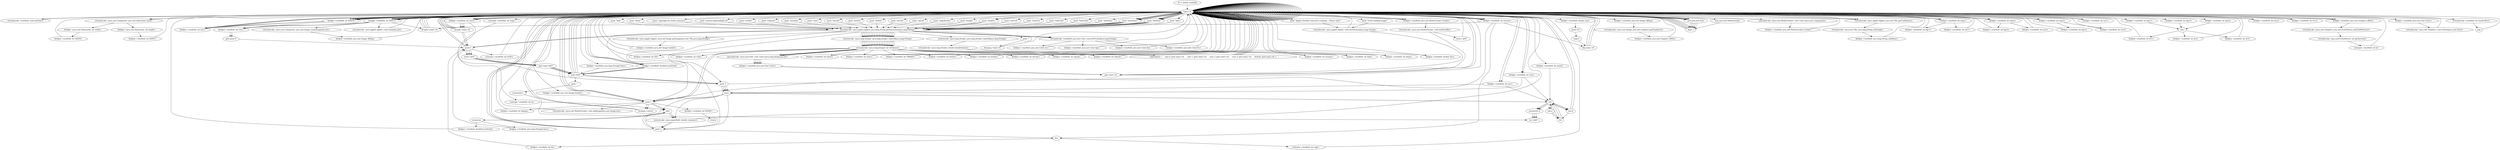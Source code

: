 digraph "" {
    "r0 := @this: starfield"
    "load.r r0"
    "r0 := @this: starfield"->"load.r r0";
    "virtualinvoke <starfield: void loadTxt()>"
    "load.r r0"->"virtualinvoke <starfield: void loadTxt()>";
    "virtualinvoke <starfield: void loadTxt()>"->"load.r r0";
    "load.r r0"->"load.r r0";
    "virtualinvoke <java.awt.Component: java.awt.Dimension size()>"
    "load.r r0"->"virtualinvoke <java.awt.Component: java.awt.Dimension size()>";
    "fieldget <java.awt.Dimension: int width>"
    "virtualinvoke <java.awt.Component: java.awt.Dimension size()>"->"fieldget <java.awt.Dimension: int width>";
    "fieldput <starfield: int SIZEX>"
    "fieldget <java.awt.Dimension: int width>"->"fieldput <starfield: int SIZEX>";
    "fieldput <starfield: int SIZEX>"->"load.r r0";
    "load.r r0"->"load.r r0";
    "load.r r0"->"virtualinvoke <java.awt.Component: java.awt.Dimension size()>";
    "fieldget <java.awt.Dimension: int height>"
    "virtualinvoke <java.awt.Component: java.awt.Dimension size()>"->"fieldget <java.awt.Dimension: int height>";
    "fieldput <starfield: int SIZEY>"
    "fieldget <java.awt.Dimension: int height>"->"fieldput <starfield: int SIZEY>";
    "fieldput <starfield: int SIZEY>"->"load.r r0";
    "load.r r0"->"load.r r0";
    "load.r r0"->"load.r r0";
    "fieldget <starfield: int SIZEX>"
    "load.r r0"->"fieldget <starfield: int SIZEX>";
    "fieldget <starfield: int SIZEX>"->"load.r r0";
    "fieldget <starfield: int SIZEY>"
    "load.r r0"->"fieldget <starfield: int SIZEY>";
    "virtualinvoke <java.awt.Component: java.awt.Image createImage(int,int)>"
    "fieldget <starfield: int SIZEY>"->"virtualinvoke <java.awt.Component: java.awt.Image createImage(int,int)>";
    "fieldput <starfield: java.awt.Image offImg>"
    "virtualinvoke <java.awt.Component: java.awt.Image createImage(int,int)>"->"fieldput <starfield: java.awt.Image offImg>";
    "fieldput <starfield: java.awt.Image offImg>"->"load.r r0";
    "load.r r0"->"load.r r0";
    "fieldget <starfield: java.awt.Image offImg>"
    "load.r r0"->"fieldget <starfield: java.awt.Image offImg>";
    "virtualinvoke <java.awt.Image: java.awt.Graphics getGraphics()>"
    "fieldget <starfield: java.awt.Image offImg>"->"virtualinvoke <java.awt.Image: java.awt.Graphics getGraphics()>";
    "fieldput <starfield: java.awt.Graphics offGfx>"
    "virtualinvoke <java.awt.Image: java.awt.Graphics getGraphics()>"->"fieldput <starfield: java.awt.Graphics offGfx>";
    "fieldput <starfield: java.awt.Graphics offGfx>"->"load.r r0";
    "load.r r0"->"load.r r0";
    "push \"scrDist\""
    "load.r r0"->"push \"scrDist\"";
    "virtualinvoke <java.applet.Applet: java.lang.String getParameter(java.lang.String)>"
    "push \"scrDist\""->"virtualinvoke <java.applet.Applet: java.lang.String getParameter(java.lang.String)>";
    "staticinvoke <java.lang.Integer: java.lang.Integer valueOf(java.lang.String)>"
    "virtualinvoke <java.applet.Applet: java.lang.String getParameter(java.lang.String)>"->"staticinvoke <java.lang.Integer: java.lang.Integer valueOf(java.lang.String)>";
    "virtualinvoke <java.lang.Integer: int intValue()>"
    "staticinvoke <java.lang.Integer: java.lang.Integer valueOf(java.lang.String)>"->"virtualinvoke <java.lang.Integer: int intValue()>";
    "fieldput <starfield: int SD>"
    "virtualinvoke <java.lang.Integer: int intValue()>"->"fieldput <starfield: int SD>";
    "fieldput <starfield: int SD>"->"load.r r0";
    "load.r r0"->"load.r r0";
    "push \"stSpeed\""
    "load.r r0"->"push \"stSpeed\"";
    "push \"stSpeed\""->"virtualinvoke <java.applet.Applet: java.lang.String getParameter(java.lang.String)>";
    "virtualinvoke <java.applet.Applet: java.lang.String getParameter(java.lang.String)>"->"staticinvoke <java.lang.Integer: java.lang.Integer valueOf(java.lang.String)>";
    "staticinvoke <java.lang.Integer: java.lang.Integer valueOf(java.lang.String)>"->"virtualinvoke <java.lang.Integer: int intValue()>";
    "fieldput <starfield: int stSp>"
    "virtualinvoke <java.lang.Integer: int intValue()>"->"fieldput <starfield: int stSp>";
    "fieldput <starfield: int stSp>"->"load.r r0";
    "load.r r0"->"load.r r0";
    "push \"maxSize\""
    "load.r r0"->"push \"maxSize\"";
    "push \"maxSize\""->"virtualinvoke <java.applet.Applet: java.lang.String getParameter(java.lang.String)>";
    "virtualinvoke <java.applet.Applet: java.lang.String getParameter(java.lang.String)>"->"staticinvoke <java.lang.Integer: java.lang.Integer valueOf(java.lang.String)>";
    "staticinvoke <java.lang.Integer: java.lang.Integer valueOf(java.lang.String)>"->"virtualinvoke <java.lang.Integer: int intValue()>";
    "fieldput <starfield: int mxSz>"
    "virtualinvoke <java.lang.Integer: int intValue()>"->"fieldput <starfield: int mxSz>";
    "fieldput <starfield: int mxSz>"->"load.r r0";
    "load.r r0"->"load.r r0";
    "push \"stars\""
    "load.r r0"->"push \"stars\"";
    "push \"stars\""->"virtualinvoke <java.applet.Applet: java.lang.String getParameter(java.lang.String)>";
    "virtualinvoke <java.applet.Applet: java.lang.String getParameter(java.lang.String)>"->"staticinvoke <java.lang.Integer: java.lang.Integer valueOf(java.lang.String)>";
    "staticinvoke <java.lang.Integer: java.lang.Integer valueOf(java.lang.String)>"->"virtualinvoke <java.lang.Integer: int intValue()>";
    "fieldput <starfield: int stars>"
    "virtualinvoke <java.lang.Integer: int intValue()>"->"fieldput <starfield: int stars>";
    "fieldput <starfield: int stars>"->"load.r r0";
    "load.r r0"->"load.r r0";
    "push \"thread\""
    "load.r r0"->"push \"thread\"";
    "push \"thread\""->"virtualinvoke <java.applet.Applet: java.lang.String getParameter(java.lang.String)>";
    "virtualinvoke <java.applet.Applet: java.lang.String getParameter(java.lang.String)>"->"staticinvoke <java.lang.Integer: java.lang.Integer valueOf(java.lang.String)>";
    "staticinvoke <java.lang.Integer: java.lang.Integer valueOf(java.lang.String)>"->"virtualinvoke <java.lang.Integer: int intValue()>";
    "fieldput <starfield: int TRWAIT>"
    "virtualinvoke <java.lang.Integer: int intValue()>"->"fieldput <starfield: int TRWAIT>";
    "fieldput <starfield: int TRWAIT>"->"load.r r0";
    "load.r r0"->"load.r r0";
    "push \"doSize\""
    "load.r r0"->"push \"doSize\"";
    "push \"doSize\""->"virtualinvoke <java.applet.Applet: java.lang.String getParameter(java.lang.String)>";
    "virtualinvoke <java.applet.Applet: java.lang.String getParameter(java.lang.String)>"->"staticinvoke <java.lang.Integer: java.lang.Integer valueOf(java.lang.String)>";
    "staticinvoke <java.lang.Integer: java.lang.Integer valueOf(java.lang.String)>"->"virtualinvoke <java.lang.Integer: int intValue()>";
    "fieldput <starfield: int doSize>"
    "virtualinvoke <java.lang.Integer: int intValue()>"->"fieldput <starfield: int doSize>";
    "fieldput <starfield: int doSize>"->"load.r r0";
    "load.r r0"->"load.r r0";
    "push \"doSine\""
    "load.r r0"->"push \"doSine\"";
    "push \"doSine\""->"virtualinvoke <java.applet.Applet: java.lang.String getParameter(java.lang.String)>";
    "virtualinvoke <java.applet.Applet: java.lang.String getParameter(java.lang.String)>"->"staticinvoke <java.lang.Integer: java.lang.Integer valueOf(java.lang.String)>";
    "staticinvoke <java.lang.Integer: java.lang.Integer valueOf(java.lang.String)>"->"virtualinvoke <java.lang.Integer: int intValue()>";
    "fieldput <starfield: int doSine>"
    "virtualinvoke <java.lang.Integer: int intValue()>"->"fieldput <starfield: int doSine>";
    "fieldput <starfield: int doSine>"->"load.r r0";
    "load.r r0"->"load.r r0";
    "push \"doCols\""
    "load.r r0"->"push \"doCols\"";
    "push \"doCols\""->"virtualinvoke <java.applet.Applet: java.lang.String getParameter(java.lang.String)>";
    "virtualinvoke <java.applet.Applet: java.lang.String getParameter(java.lang.String)>"->"staticinvoke <java.lang.Integer: java.lang.Integer valueOf(java.lang.String)>";
    "staticinvoke <java.lang.Integer: java.lang.Integer valueOf(java.lang.String)>"->"virtualinvoke <java.lang.Integer: int intValue()>";
    "fieldput <starfield: int doCols>"
    "virtualinvoke <java.lang.Integer: int intValue()>"->"fieldput <starfield: int doCols>";
    "fieldput <starfield: int doCols>"->"load.r r0";
    "load.r r0"->"load.r r0";
    "push \"speed\""
    "load.r r0"->"push \"speed\"";
    "push \"speed\""->"virtualinvoke <java.applet.Applet: java.lang.String getParameter(java.lang.String)>";
    "virtualinvoke <java.applet.Applet: java.lang.String getParameter(java.lang.String)>"->"staticinvoke <java.lang.Integer: java.lang.Integer valueOf(java.lang.String)>";
    "staticinvoke <java.lang.Integer: java.lang.Integer valueOf(java.lang.String)>"->"virtualinvoke <java.lang.Integer: int intValue()>";
    "fieldput <starfield: int speed>"
    "virtualinvoke <java.lang.Integer: int intValue()>"->"fieldput <starfield: int speed>";
    "fieldput <starfield: int speed>"->"load.r r0";
    "load.r r0"->"load.r r0";
    "push \"alignBorder\""
    "load.r r0"->"push \"alignBorder\"";
    "push \"alignBorder\""->"virtualinvoke <java.applet.Applet: java.lang.String getParameter(java.lang.String)>";
    "virtualinvoke <java.applet.Applet: java.lang.String getParameter(java.lang.String)>"->"staticinvoke <java.lang.Integer: java.lang.Integer valueOf(java.lang.String)>";
    "staticinvoke <java.lang.Integer: java.lang.Integer valueOf(java.lang.String)>"->"virtualinvoke <java.lang.Integer: int intValue()>";
    "fieldput <starfield: int albord>"
    "virtualinvoke <java.lang.Integer: int intValue()>"->"fieldput <starfield: int albord>";
    "fieldput <starfield: int albord>"->"load.r r0";
    "load.r r0"->"load.r r0";
    "push \"Zangle\""
    "load.r r0"->"push \"Zangle\"";
    "push \"Zangle\""->"virtualinvoke <java.applet.Applet: java.lang.String getParameter(java.lang.String)>";
    "staticinvoke <java.lang.Double: java.lang.Double valueOf(java.lang.String)>"
    "virtualinvoke <java.applet.Applet: java.lang.String getParameter(java.lang.String)>"->"staticinvoke <java.lang.Double: java.lang.Double valueOf(java.lang.String)>";
    "virtualinvoke <java.lang.Double: double doubleValue()>"
    "staticinvoke <java.lang.Double: java.lang.Double valueOf(java.lang.String)>"->"virtualinvoke <java.lang.Double: double doubleValue()>";
    "fieldput <starfield: double Zan>"
    "virtualinvoke <java.lang.Double: double doubleValue()>"->"fieldput <starfield: double Zan>";
    "fieldput <starfield: double Zan>"->"load.r r0";
    "push \"backPic\""
    "load.r r0"->"push \"backPic\"";
    "push \"backPic\""->"virtualinvoke <java.applet.Applet: java.lang.String getParameter(java.lang.String)>";
    "push \"\""
    "virtualinvoke <java.applet.Applet: java.lang.String getParameter(java.lang.String)>"->"push \"\"";
    "ifcmpeq.r load.r r0"
    "push \"\""->"ifcmpeq.r load.r r0";
    "ifcmpeq.r load.r r0"->"load.r r0";
    "push 1"
    "load.r r0"->"push 1";
    "fieldput <starfield: int bgImg>"
    "push 1"->"fieldput <starfield: int bgImg>";
    "fieldput <starfield: int bgImg>"->"load.r r0";
    "push \"Applet Starfied Upscroll is loading... Please wait!\""
    "load.r r0"->"push \"Applet Starfied Upscroll is loading... Please wait!\"";
    "virtualinvoke <java.applet.Applet: void showStatus(java.lang.String)>"
    "push \"Applet Starfied Upscroll is loading... Please wait!\""->"virtualinvoke <java.applet.Applet: void showStatus(java.lang.String)>";
    "virtualinvoke <java.applet.Applet: void showStatus(java.lang.String)>"->"load.r r0";
    "new java.awt.MediaTracker"
    "load.r r0"->"new java.awt.MediaTracker";
    "dup1.r"
    "new java.awt.MediaTracker"->"dup1.r";
    "dup1.r"->"load.r r0";
    "specialinvoke <java.awt.MediaTracker: void <init>(java.awt.Component)>"
    "load.r r0"->"specialinvoke <java.awt.MediaTracker: void <init>(java.awt.Component)>";
    "fieldput <starfield: java.awt.MediaTracker tracker>"
    "specialinvoke <java.awt.MediaTracker: void <init>(java.awt.Component)>"->"fieldput <starfield: java.awt.MediaTracker tracker>";
    "fieldput <starfield: java.awt.MediaTracker tracker>"->"load.r r0";
    "load.r r0"->"load.r r0";
    "load.r r0"->"load.r r0";
    "virtualinvoke <java.applet.Applet: java.net.URL getCodeBase()>"
    "load.r r0"->"virtualinvoke <java.applet.Applet: java.net.URL getCodeBase()>";
    "virtualinvoke <java.applet.Applet: java.net.URL getCodeBase()>"->"load.r r0";
    "load.r r0"->"push \"backPic\"";
    "push \"backPic\""->"virtualinvoke <java.applet.Applet: java.lang.String getParameter(java.lang.String)>";
    "virtualinvoke <java.applet.Applet: java.awt.Image getImage(java.net.URL,java.lang.String)>"
    "virtualinvoke <java.applet.Applet: java.lang.String getParameter(java.lang.String)>"->"virtualinvoke <java.applet.Applet: java.awt.Image getImage(java.net.URL,java.lang.String)>";
    "fieldput <starfield: java.awt.Image backGr>"
    "virtualinvoke <java.applet.Applet: java.awt.Image getImage(java.net.URL,java.lang.String)>"->"fieldput <starfield: java.awt.Image backGr>";
    "fieldput <starfield: java.awt.Image backGr>"->"load.r r0";
    "fieldget <starfield: java.awt.MediaTracker tracker>"
    "load.r r0"->"fieldget <starfield: java.awt.MediaTracker tracker>";
    "fieldget <starfield: java.awt.MediaTracker tracker>"->"load.r r0";
    "fieldget <starfield: java.awt.Image backGr>"
    "load.r r0"->"fieldget <starfield: java.awt.Image backGr>";
    "fieldget <starfield: java.awt.Image backGr>"->"push 1";
    "virtualinvoke <java.awt.MediaTracker: void addImage(java.awt.Image,int)>"
    "push 1"->"virtualinvoke <java.awt.MediaTracker: void addImage(java.awt.Image,int)>";
    "virtualinvoke <java.awt.MediaTracker: void addImage(java.awt.Image,int)>"->"load.r r0";
    "load.r r0"->"fieldget <starfield: java.awt.MediaTracker tracker>";
    "virtualinvoke <java.awt.MediaTracker: void waitForAll()>"
    "fieldget <starfield: java.awt.MediaTracker tracker>"->"virtualinvoke <java.awt.MediaTracker: void waitForAll()>";
    "goto load.r r0"
    "virtualinvoke <java.awt.MediaTracker: void waitForAll()>"->"goto load.r r0";
    "goto load.r r0"->"load.r r0";
    "load.r r0"->"load.r r0";
    "load.r r0"->"load.r r0";
    "push \"starCol\""
    "load.r r0"->"push \"starCol\"";
    "push \"starCol\""->"virtualinvoke <java.applet.Applet: java.lang.String getParameter(java.lang.String)>";
    "virtualinvoke <starfield: java.awt.Color convertToColor(java.lang.String)>"
    "virtualinvoke <java.applet.Applet: java.lang.String getParameter(java.lang.String)>"->"virtualinvoke <starfield: java.awt.Color convertToColor(java.lang.String)>";
    "fieldput <starfield: java.awt.Color stc>"
    "virtualinvoke <starfield: java.awt.Color convertToColor(java.lang.String)>"->"fieldput <starfield: java.awt.Color stc>";
    "fieldput <starfield: java.awt.Color stc>"->"load.r r0";
    "load.r r0"->"load.r r0";
    "load.r r0"->"load.r r0";
    "push \"backCol\""
    "load.r r0"->"push \"backCol\"";
    "push \"backCol\""->"virtualinvoke <java.applet.Applet: java.lang.String getParameter(java.lang.String)>";
    "virtualinvoke <java.applet.Applet: java.lang.String getParameter(java.lang.String)>"->"virtualinvoke <starfield: java.awt.Color convertToColor(java.lang.String)>";
    "fieldput <starfield: java.awt.Color bgc>"
    "virtualinvoke <starfield: java.awt.Color convertToColor(java.lang.String)>"->"fieldput <starfield: java.awt.Color bgc>";
    "fieldput <starfield: java.awt.Color bgc>"->"load.r r0";
    "load.r r0"->"load.r r0";
    "load.r r0"->"load.r r0";
    "push \"linkColor\""
    "load.r r0"->"push \"linkColor\"";
    "push \"linkColor\""->"virtualinvoke <java.applet.Applet: java.lang.String getParameter(java.lang.String)>";
    "virtualinvoke <java.applet.Applet: java.lang.String getParameter(java.lang.String)>"->"virtualinvoke <starfield: java.awt.Color convertToColor(java.lang.String)>";
    "fieldput <starfield: java.awt.Color lkc>"
    "virtualinvoke <starfield: java.awt.Color convertToColor(java.lang.String)>"->"fieldput <starfield: java.awt.Color lkc>";
    "fieldput <starfield: java.awt.Color lkc>"->"load.r r0";
    "load.r r0"->"load.r r0";
    "fieldget <starfield: int tmp1>"
    "load.r r0"->"fieldget <starfield: int tmp1>";
    "fieldput <starfield: int bgc1>"
    "fieldget <starfield: int tmp1>"->"fieldput <starfield: int bgc1>";
    "fieldput <starfield: int bgc1>"->"load.r r0";
    "load.r r0"->"load.r r0";
    "fieldget <starfield: int tmp2>"
    "load.r r0"->"fieldget <starfield: int tmp2>";
    "fieldput <starfield: int bgc2>"
    "fieldget <starfield: int tmp2>"->"fieldput <starfield: int bgc2>";
    "fieldput <starfield: int bgc2>"->"load.r r0";
    "load.r r0"->"load.r r0";
    "fieldget <starfield: int tmp3>"
    "load.r r0"->"fieldget <starfield: int tmp3>";
    "fieldput <starfield: int bgc3>"
    "fieldget <starfield: int tmp3>"->"fieldput <starfield: int bgc3>";
    "fieldput <starfield: int bgc3>"->"load.r r0";
    "load.r r0"->"load.r r0";
    "load.r r0"->"load.r r0";
    "push \"fontColor\""
    "load.r r0"->"push \"fontColor\"";
    "push \"fontColor\""->"virtualinvoke <java.applet.Applet: java.lang.String getParameter(java.lang.String)>";
    "virtualinvoke <java.applet.Applet: java.lang.String getParameter(java.lang.String)>"->"virtualinvoke <starfield: java.awt.Color convertToColor(java.lang.String)>";
    "fieldput <starfield: java.awt.Color ftc>"
    "virtualinvoke <starfield: java.awt.Color convertToColor(java.lang.String)>"->"fieldput <starfield: java.awt.Color ftc>";
    "fieldput <starfield: java.awt.Color ftc>"->"load.r r0";
    "load.r r0"->"load.r r0";
    "load.r r0"->"fieldget <starfield: int tmp1>";
    "fieldput <starfield: int txc1>"
    "fieldget <starfield: int tmp1>"->"fieldput <starfield: int txc1>";
    "fieldput <starfield: int txc1>"->"load.r r0";
    "load.r r0"->"load.r r0";
    "load.r r0"->"fieldget <starfield: int tmp2>";
    "fieldput <starfield: int txc2>"
    "fieldget <starfield: int tmp2>"->"fieldput <starfield: int txc2>";
    "fieldput <starfield: int txc2>"->"load.r r0";
    "load.r r0"->"load.r r0";
    "load.r r0"->"fieldget <starfield: int tmp3>";
    "fieldput <starfield: int txc3>"
    "fieldget <starfield: int tmp3>"->"fieldput <starfield: int txc3>";
    "fieldput <starfield: int txc3>"->"load.r r0";
    "load.r r0"->"load.r r0";
    "fieldget <starfield: int txc1>"
    "load.r r0"->"fieldget <starfield: int txc1>";
    "fieldget <starfield: int txc1>"->"load.r r0";
    "fieldget <starfield: int bgc1>"
    "load.r r0"->"fieldget <starfield: int bgc1>";
    "sub.i"
    "fieldget <starfield: int bgc1>"->"sub.i";
    "fieldput <starfield: int dc1>"
    "sub.i"->"fieldput <starfield: int dc1>";
    "fieldput <starfield: int dc1>"->"load.r r0";
    "load.r r0"->"load.r r0";
    "fieldget <starfield: int txc2>"
    "load.r r0"->"fieldget <starfield: int txc2>";
    "fieldget <starfield: int txc2>"->"load.r r0";
    "fieldget <starfield: int bgc2>"
    "load.r r0"->"fieldget <starfield: int bgc2>";
    "fieldget <starfield: int bgc2>"->"sub.i";
    "fieldput <starfield: int dc2>"
    "sub.i"->"fieldput <starfield: int dc2>";
    "fieldput <starfield: int dc2>"->"load.r r0";
    "load.r r0"->"load.r r0";
    "fieldget <starfield: int txc3>"
    "load.r r0"->"fieldget <starfield: int txc3>";
    "fieldget <starfield: int txc3>"->"load.r r0";
    "fieldget <starfield: int bgc3>"
    "load.r r0"->"fieldget <starfield: int bgc3>";
    "fieldget <starfield: int bgc3>"->"sub.i";
    "fieldput <starfield: int dc3>"
    "sub.i"->"fieldput <starfield: int dc3>";
    "fieldput <starfield: int dc3>"->"load.r r0";
    "push \"fontStyle\""
    "load.r r0"->"push \"fontStyle\"";
    "push \"fontStyle\""->"virtualinvoke <java.applet.Applet: java.lang.String getParameter(java.lang.String)>";
    "virtualinvoke <java.applet.Applet: java.lang.String getParameter(java.lang.String)>"->"staticinvoke <java.lang.Integer: java.lang.Integer valueOf(java.lang.String)>";
    "staticinvoke <java.lang.Integer: java.lang.Integer valueOf(java.lang.String)>"->"virtualinvoke <java.lang.Integer: int intValue()>";
    "tableswitch {     case 0: goto load.r r0;     case 1: goto load.r r0;     case 2: goto load.r r0;     case 3: goto load.r r0;     default: goto load.r r0; }"
    "virtualinvoke <java.lang.Integer: int intValue()>"->"tableswitch {     case 0: goto load.r r0;     case 1: goto load.r r0;     case 2: goto load.r r0;     case 3: goto load.r r0;     default: goto load.r r0; }";
    "tableswitch {     case 0: goto load.r r0;     case 1: goto load.r r0;     case 2: goto load.r r0;     case 3: goto load.r r0;     default: goto load.r r0; }"->"load.r r0";
    "new java.awt.Font"
    "load.r r0"->"new java.awt.Font";
    "new java.awt.Font"->"dup1.r";
    "dup1.r"->"load.r r0";
    "push \"fontName\""
    "load.r r0"->"push \"fontName\"";
    "push \"fontName\""->"virtualinvoke <java.applet.Applet: java.lang.String getParameter(java.lang.String)>";
    "push 0"
    "virtualinvoke <java.applet.Applet: java.lang.String getParameter(java.lang.String)>"->"push 0";
    "push 0"->"load.r r0";
    "push \"fontSize\""
    "load.r r0"->"push \"fontSize\"";
    "push \"fontSize\""->"virtualinvoke <java.applet.Applet: java.lang.String getParameter(java.lang.String)>";
    "virtualinvoke <java.applet.Applet: java.lang.String getParameter(java.lang.String)>"->"staticinvoke <java.lang.Integer: java.lang.Integer valueOf(java.lang.String)>";
    "staticinvoke <java.lang.Integer: java.lang.Integer valueOf(java.lang.String)>"->"virtualinvoke <java.lang.Integer: int intValue()>";
    "specialinvoke <java.awt.Font: void <init>(java.lang.String,int,int)>"
    "virtualinvoke <java.lang.Integer: int intValue()>"->"specialinvoke <java.awt.Font: void <init>(java.lang.String,int,int)>";
    "fieldput <starfield: java.awt.Font txFnt>"
    "specialinvoke <java.awt.Font: void <init>(java.lang.String,int,int)>"->"fieldput <starfield: java.awt.Font txFnt>";
    "fieldput <starfield: java.awt.Font txFnt>"->"goto load.r r0";
    "goto load.r r0"->"load.r r0";
    "load.r r0"->"load.r r0";
    "push \"lines\""
    "load.r r0"->"push \"lines\"";
    "push \"lines\""->"virtualinvoke <java.applet.Applet: java.lang.String getParameter(java.lang.String)>";
    "virtualinvoke <java.applet.Applet: java.lang.String getParameter(java.lang.String)>"->"staticinvoke <java.lang.Integer: java.lang.Integer valueOf(java.lang.String)>";
    "staticinvoke <java.lang.Integer: java.lang.Integer valueOf(java.lang.String)>"->"virtualinvoke <java.lang.Integer: int intValue()>";
    "fieldput <starfield: int txLines>"
    "virtualinvoke <java.lang.Integer: int intValue()>"->"fieldput <starfield: int txLines>";
    "fieldput <starfield: int txLines>"->"load.r r0";
    "load.r r0"->"load.r r0";
    "push \"fade\""
    "load.r r0"->"push \"fade\"";
    "push \"fade\""->"virtualinvoke <java.applet.Applet: java.lang.String getParameter(java.lang.String)>";
    "virtualinvoke <java.applet.Applet: java.lang.String getParameter(java.lang.String)>"->"staticinvoke <java.lang.Integer: java.lang.Integer valueOf(java.lang.String)>";
    "staticinvoke <java.lang.Integer: java.lang.Integer valueOf(java.lang.String)>"->"virtualinvoke <java.lang.Integer: int intValue()>";
    "fieldput <starfield: int fade>"
    "virtualinvoke <java.lang.Integer: int intValue()>"->"fieldput <starfield: int fade>";
    "fieldput <starfield: int fade>"->"load.r r0";
    "load.r r0"->"load.r r0";
    "push \"delay\""
    "load.r r0"->"push \"delay\"";
    "push \"delay\""->"virtualinvoke <java.applet.Applet: java.lang.String getParameter(java.lang.String)>";
    "virtualinvoke <java.applet.Applet: java.lang.String getParameter(java.lang.String)>"->"staticinvoke <java.lang.Integer: java.lang.Integer valueOf(java.lang.String)>";
    "staticinvoke <java.lang.Integer: java.lang.Integer valueOf(java.lang.String)>"->"virtualinvoke <java.lang.Integer: int intValue()>";
    "fieldput <starfield: int delay>"
    "virtualinvoke <java.lang.Integer: int intValue()>"->"fieldput <starfield: int delay>";
    "fieldput <starfield: int delay>"->"load.r r0";
    "load.r r0"->"load.r r0";
    "fieldget <starfield: int stars>"
    "load.r r0"->"fieldget <starfield: int stars>";
    "push 3"
    "fieldget <starfield: int stars>"->"push 3";
    "mul.i"
    "push 3"->"mul.i";
    "newarray"
    "mul.i"->"newarray";
    "fieldput <starfield: double[] starField>"
    "newarray"->"fieldput <starfield: double[] starField>";
    "fieldput <starfield: double[] starField>"->"load.r r0";
    "load.r r0"->"load.r r0";
    "load.r r0"->"fieldget <starfield: int SIZEX>";
    "fieldget <starfield: int SIZEX>"->"load.r r0";
    "load.r r0"->"fieldget <starfield: int SIZEY>";
    "virtualinvoke <java.applet.Applet: void resize(int,int)>"
    "fieldget <starfield: int SIZEY>"->"virtualinvoke <java.applet.Applet: void resize(int,int)>";
    "virtualinvoke <java.applet.Applet: void resize(int,int)>"->"load.r r0";
    "fieldget <starfield: double Zan>"
    "load.r r0"->"fieldget <starfield: double Zan>";
    "push 0.0"
    "fieldget <starfield: double Zan>"->"push 0.0";
    "cmpl.d"
    "push 0.0"->"cmpl.d";
    "ifeq load.r r0"
    "cmpl.d"->"ifeq load.r r0";
    "ifeq load.r r0"->"load.r r0";
    "load.r r0"->"fieldget <starfield: int SIZEX>";
    "fieldget <starfield: int SIZEX>"->"load.r r0";
    "load.r r0"->"fieldget <starfield: int SIZEY>";
    "ifcmple.i load.r r0"
    "fieldget <starfield: int SIZEY>"->"ifcmple.i load.r r0";
    "ifcmple.i load.r r0"->"load.r r0";
    "load.r r0"->"load.r r0";
    "load.r r0"->"fieldget <starfield: int SIZEX>";
    "fieldput <starfield: int siz1>"
    "fieldget <starfield: int SIZEX>"->"fieldput <starfield: int siz1>";
    "fieldput <starfield: int siz1>"->"load.r r0";
    "load.r r0"->"load.r r0";
    "load.r r0"->"fieldget <starfield: int SIZEX>";
    "fieldput <starfield: int siz2>"
    "fieldget <starfield: int SIZEX>"->"fieldput <starfield: int siz2>";
    "goto push 0"
    "fieldput <starfield: int siz2>"->"goto push 0";
    "goto push 0"->"push 0";
    "store.i $r67"
    "push 0"->"store.i $r67";
    "goto load.i $r67"
    "store.i $r67"->"goto load.i $r67";
    "load.i $r67"
    "goto load.i $r67"->"load.i $r67";
    "load.i $r67"->"load.r r0";
    "load.r r0"->"fieldget <starfield: int stars>";
    "ifcmplt.i load.r r0"
    "fieldget <starfield: int stars>"->"ifcmplt.i load.r r0";
    "ifcmplt.i load.r r0"->"push 0";
    "push 0"->"store.i $r67";
    "store.i $r67"->"goto load.i $r67";
    "goto load.i $r67"->"load.i $r67";
    "load.i $r67"->"load.r r0";
    "load.r r0"->"fieldget <starfield: int stars>";
    "fieldget <starfield: int stars>"->"ifcmplt.i load.r r0";
    "ifcmplt.i load.r r0"->"push 0";
    "push 0"->"store.i $r67";
    "store.i $r67"->"goto load.i $r67";
    "goto load.i $r67"->"load.i $r67";
    "load.i $r67"->"load.r r0";
    "load.r r0"->"fieldget <starfield: int stars>";
    "fieldget <starfield: int stars>"->"ifcmplt.i load.r r0";
    "ifcmplt.i load.r r0"->"load.r r0";
    "fieldget <starfield: int txLines>"
    "load.r r0"->"fieldget <starfield: int txLines>";
    "fieldget <starfield: int txLines>"->"ifeq load.r r0";
    "ifeq load.r r0"->"load.r r0";
    "load.r r0"->"load.r r0";
    "load.r r0"->"fieldget <starfield: int txLines>";
    "fieldget <starfield: int txLines>"->"push 1";
    "add.i"
    "push 1"->"add.i";
    "add.i"->"newarray";
    "fieldput <starfield: java.lang.String[] lines>"
    "newarray"->"fieldput <starfield: java.lang.String[] lines>";
    "fieldput <starfield: java.lang.String[] lines>"->"push 0";
    "staticput <starfield: int txtPt>"
    "push 0"->"staticput <starfield: int txtPt>";
    "staticput <starfield: int txtPt>"->"load.r r0";
    "fieldget <starfield: java.awt.Graphics offGfx>"
    "load.r r0"->"fieldget <starfield: java.awt.Graphics offGfx>";
    "fieldget <starfield: java.awt.Graphics offGfx>"->"load.r r0";
    "fieldget <starfield: java.awt.Font txFnt>"
    "load.r r0"->"fieldget <starfield: java.awt.Font txFnt>";
    "virtualinvoke <java.awt.Graphics: void setFont(java.awt.Font)>"
    "fieldget <starfield: java.awt.Font txFnt>"->"virtualinvoke <java.awt.Graphics: void setFont(java.awt.Font)>";
    "virtualinvoke <java.awt.Graphics: void setFont(java.awt.Font)>"->"load.r r0";
    "load.r r0"->"fieldget <starfield: int SIZEY>";
    "fieldget <starfield: int SIZEY>"->"load.r r0";
    "load.r r0"->"fieldget <starfield: int txLines>";
    "div.i"
    "fieldget <starfield: int txLines>"->"div.i";
    "staticput <starfield: int segy>"
    "div.i"->"staticput <starfield: int segy>";
    "staticput <starfield: int segy>"->"load.r r0";
    "load.r r0"->"fieldget <starfield: java.awt.Graphics offGfx>";
    "virtualinvoke <java.awt.Graphics: java.awt.FontMetrics getFontMetrics()>"
    "fieldget <starfield: java.awt.Graphics offGfx>"->"virtualinvoke <java.awt.Graphics: java.awt.FontMetrics getFontMetrics()>";
    "virtualinvoke <java.awt.FontMetrics: int getAscent()>"
    "virtualinvoke <java.awt.Graphics: java.awt.FontMetrics getFontMetrics()>"->"virtualinvoke <java.awt.FontMetrics: int getAscent()>";
    "staticput <starfield: int fy>"
    "virtualinvoke <java.awt.FontMetrics: int getAscent()>"->"staticput <starfield: int fy>";
    "staticput <starfield: int fy>"->"load.r r0";
    "staticget <starfield: int segy>"
    "load.r r0"->"staticget <starfield: int segy>";
    "staticget <starfield: int fy>"
    "staticget <starfield: int segy>"->"staticget <starfield: int fy>";
    "staticget <starfield: int fy>"->"add.i";
    "push 2"
    "add.i"->"push 2";
    "push 2"->"div.i";
    "fieldput <starfield: int dy>"
    "div.i"->"fieldput <starfield: int dy>";
    "fieldput <starfield: int dy>"->"push 0";
    "push 0"->"store.i $r67";
    "store.i $r67"->"goto load.i $r67";
    "goto load.i $r67"->"load.i $r67";
    "load.i $r67"->"load.r r0";
    "load.r r0"->"fieldget <starfield: int txLines>";
    "fieldget <starfield: int txLines>"->"ifcmple.i load.r r0";
    "ifcmple.i load.r r0"->"load.r r0";
    "load.r r0"->"load.r r0";
    "load.r r0"->"virtualinvoke <java.applet.Applet: java.net.URL getCodeBase()>";
    "virtualinvoke <java.net.URL: java.lang.String toString()>"
    "virtualinvoke <java.applet.Applet: java.net.URL getCodeBase()>"->"virtualinvoke <java.net.URL: java.lang.String toString()>";
    "fieldput <starfield: java.lang.String codeBase>"
    "virtualinvoke <java.net.URL: java.lang.String toString()>"->"fieldput <starfield: java.lang.String codeBase>";
    "fieldput <starfield: java.lang.String codeBase>"->"load.r r0";
    "virtualinvoke <starfield: int checkURL()>"
    "load.r r0"->"virtualinvoke <starfield: int checkURL()>";
    "pop"
    "virtualinvoke <starfield: int checkURL()>"->"pop";
    "pop"->"load.r r0";
    "push \"copyright by stefan mateescu\""
    "load.r r0"->"push \"copyright by stefan mateescu\"";
    "push \"copyright by stefan mateescu\""->"virtualinvoke <java.applet.Applet: java.lang.String getParameter(java.lang.String)>";
    "virtualinvoke <java.applet.Applet: java.lang.String getParameter(java.lang.String)>"->"staticinvoke <java.lang.Integer: java.lang.Integer valueOf(java.lang.String)>";
    "staticinvoke <java.lang.Integer: java.lang.Integer valueOf(java.lang.String)>"->"virtualinvoke <java.lang.Integer: int intValue()>";
    "virtualinvoke <java.lang.Integer: int intValue()>"->"push 1";
    "ifcmpne.i return"
    "push 1"->"ifcmpne.i return";
    "ifcmpne.i return"->"load.r r0";
    "push \"mateescu@headlight.de\""
    "load.r r0"->"push \"mateescu@headlight.de\"";
    "push \"mateescu@headlight.de\""->"virtualinvoke <java.applet.Applet: java.lang.String getParameter(java.lang.String)>";
    "virtualinvoke <java.applet.Applet: java.lang.String getParameter(java.lang.String)>"->"staticinvoke <java.lang.Integer: java.lang.Integer valueOf(java.lang.String)>";
    "staticinvoke <java.lang.Integer: java.lang.Integer valueOf(java.lang.String)>"->"virtualinvoke <java.lang.Integer: int intValue()>";
    "virtualinvoke <java.lang.Integer: int intValue()>"->"push 1";
    "push 1"->"ifcmpne.i return";
    "ifcmpne.i return"->"load.r r0";
    "load.r r0"->"push 1";
    "fieldput <starfield: int MODE>"
    "push 1"->"fieldput <starfield: int MODE>";
    "return"
    "fieldput <starfield: int MODE>"->"return";
    "ifcmple.i load.r r0"->"load.r r0";
    "fieldget <starfield: java.lang.String[] lines>"
    "load.r r0"->"fieldget <starfield: java.lang.String[] lines>";
    "fieldget <starfield: java.lang.String[] lines>"->"load.i $r67";
    "push \" \""
    "load.i $r67"->"push \" \"";
    "arraywrite.r"
    "push \" \""->"arraywrite.r";
    "inc.i $r67 1"
    "arraywrite.r"->"inc.i $r67 1";
    "ifcmplt.i load.r r0"->"load.r r0";
    "fieldget <starfield: double[] starField>"
    "load.r r0"->"fieldget <starfield: double[] starField>";
    "fieldget <starfield: double[] starField>"->"load.i $r67";
    "load.i $r67"->"push 3";
    "push 3"->"mul.i";
    "mul.i"->"push 2";
    "push 2"->"add.i";
    "staticinvoke <java.lang.Math: double random()>"
    "add.i"->"staticinvoke <java.lang.Math: double random()>";
    "staticinvoke <java.lang.Math: double random()>"->"load.r r0";
    "fieldget <starfield: int maxZ>"
    "load.r r0"->"fieldget <starfield: int maxZ>";
    "i2d"
    "fieldget <starfield: int maxZ>"->"i2d";
    "mul.d"
    "i2d"->"mul.d";
    "d2i"
    "mul.d"->"d2i";
    "d2i"->"i2d";
    "arraywrite.d"
    "i2d"->"arraywrite.d";
    "arraywrite.d"->"inc.i $r67 1";
    "ifcmplt.i load.r r0"->"load.r r0";
    "load.r r0"->"fieldget <starfield: double[] starField>";
    "fieldget <starfield: double[] starField>"->"load.i $r67";
    "load.i $r67"->"push 3";
    "push 3"->"mul.i";
    "mul.i"->"push 1";
    "push 1"->"add.i";
    "add.i"->"staticinvoke <java.lang.Math: double random()>";
    "staticinvoke <java.lang.Math: double random()>"->"push 2";
    "push 2"->"load.r r0";
    "fieldget <starfield: int siz2>"
    "load.r r0"->"fieldget <starfield: int siz2>";
    "fieldget <starfield: int siz2>"->"mul.i";
    "mul.i"->"i2d";
    "i2d"->"mul.d";
    "mul.d"->"load.r r0";
    "load.r r0"->"fieldget <starfield: int siz2>";
    "fieldget <starfield: int siz2>"->"i2d";
    "sub.d"
    "i2d"->"sub.d";
    "sub.d"->"d2i";
    "d2i"->"i2d";
    "i2d"->"arraywrite.d";
    "arraywrite.d"->"inc.i $r67 1";
    "ifcmplt.i load.r r0"->"load.r r0";
    "load.r r0"->"fieldget <starfield: double[] starField>";
    "fieldget <starfield: double[] starField>"->"load.i $r67";
    "load.i $r67"->"push 3";
    "push 3"->"mul.i";
    "mul.i"->"staticinvoke <java.lang.Math: double random()>";
    "staticinvoke <java.lang.Math: double random()>"->"push 2";
    "push 2"->"load.r r0";
    "fieldget <starfield: int siz1>"
    "load.r r0"->"fieldget <starfield: int siz1>";
    "fieldget <starfield: int siz1>"->"mul.i";
    "mul.i"->"i2d";
    "i2d"->"mul.d";
    "mul.d"->"load.r r0";
    "load.r r0"->"fieldget <starfield: int siz1>";
    "fieldget <starfield: int siz1>"->"i2d";
    "i2d"->"sub.d";
    "sub.d"->"d2i";
    "d2i"->"i2d";
    "i2d"->"arraywrite.d";
    "arraywrite.d"->"inc.i $r67 1";
    "ifcmple.i load.r r0"->"load.r r0";
    "load.r r0"->"load.r r0";
    "load.r r0"->"fieldget <starfield: int SIZEY>";
    "fieldget <starfield: int SIZEY>"->"fieldput <starfield: int siz1>";
    "fieldput <starfield: int siz1>"->"load.r r0";
    "load.r r0"->"load.r r0";
    "load.r r0"->"fieldget <starfield: int SIZEY>";
    "fieldget <starfield: int SIZEY>"->"fieldput <starfield: int siz2>";
    "fieldput <starfield: int siz2>"->"goto push 0";
    "ifeq load.r r0"->"load.r r0";
    "load.r r0"->"load.r r0";
    "load.r r0"->"fieldget <starfield: int SIZEX>";
    "fieldget <starfield: int SIZEX>"->"fieldput <starfield: int siz1>";
    "fieldput <starfield: int siz1>"->"load.r r0";
    "load.r r0"->"load.r r0";
    "load.r r0"->"fieldget <starfield: int SIZEY>";
    "fieldget <starfield: int SIZEY>"->"fieldput <starfield: int siz2>";
    "tableswitch {     case 0: goto load.r r0;     case 1: goto load.r r0;     case 2: goto load.r r0;     case 3: goto load.r r0;     default: goto load.r r0; }"->"load.r r0";
    "load.r r0"->"new java.awt.Font";
    "new java.awt.Font"->"dup1.r";
    "dup1.r"->"load.r r0";
    "load.r r0"->"push \"fontName\"";
    "push \"fontName\""->"virtualinvoke <java.applet.Applet: java.lang.String getParameter(java.lang.String)>";
    "virtualinvoke <java.applet.Applet: java.lang.String getParameter(java.lang.String)>"->"push 1";
    "push 1"->"load.r r0";
    "load.r r0"->"push \"fontSize\"";
    "push \"fontSize\""->"virtualinvoke <java.applet.Applet: java.lang.String getParameter(java.lang.String)>";
    "virtualinvoke <java.applet.Applet: java.lang.String getParameter(java.lang.String)>"->"staticinvoke <java.lang.Integer: java.lang.Integer valueOf(java.lang.String)>";
    "staticinvoke <java.lang.Integer: java.lang.Integer valueOf(java.lang.String)>"->"virtualinvoke <java.lang.Integer: int intValue()>";
    "virtualinvoke <java.lang.Integer: int intValue()>"->"specialinvoke <java.awt.Font: void <init>(java.lang.String,int,int)>";
    "specialinvoke <java.awt.Font: void <init>(java.lang.String,int,int)>"->"fieldput <starfield: java.awt.Font txFnt>";
    "fieldput <starfield: java.awt.Font txFnt>"->"goto load.r r0";
    "tableswitch {     case 0: goto load.r r0;     case 1: goto load.r r0;     case 2: goto load.r r0;     case 3: goto load.r r0;     default: goto load.r r0; }"->"load.r r0";
    "load.r r0"->"new java.awt.Font";
    "new java.awt.Font"->"dup1.r";
    "dup1.r"->"load.r r0";
    "load.r r0"->"push \"fontName\"";
    "push \"fontName\""->"virtualinvoke <java.applet.Applet: java.lang.String getParameter(java.lang.String)>";
    "virtualinvoke <java.applet.Applet: java.lang.String getParameter(java.lang.String)>"->"push 2";
    "push 2"->"load.r r0";
    "load.r r0"->"push \"fontSize\"";
    "push \"fontSize\""->"virtualinvoke <java.applet.Applet: java.lang.String getParameter(java.lang.String)>";
    "virtualinvoke <java.applet.Applet: java.lang.String getParameter(java.lang.String)>"->"staticinvoke <java.lang.Integer: java.lang.Integer valueOf(java.lang.String)>";
    "staticinvoke <java.lang.Integer: java.lang.Integer valueOf(java.lang.String)>"->"virtualinvoke <java.lang.Integer: int intValue()>";
    "virtualinvoke <java.lang.Integer: int intValue()>"->"specialinvoke <java.awt.Font: void <init>(java.lang.String,int,int)>";
    "specialinvoke <java.awt.Font: void <init>(java.lang.String,int,int)>"->"fieldput <starfield: java.awt.Font txFnt>";
    "fieldput <starfield: java.awt.Font txFnt>"->"goto load.r r0";
    "tableswitch {     case 0: goto load.r r0;     case 1: goto load.r r0;     case 2: goto load.r r0;     case 3: goto load.r r0;     default: goto load.r r0; }"->"load.r r0";
    "load.r r0"->"new java.awt.Font";
    "new java.awt.Font"->"dup1.r";
    "dup1.r"->"load.r r0";
    "load.r r0"->"push \"fontName\"";
    "push \"fontName\""->"virtualinvoke <java.applet.Applet: java.lang.String getParameter(java.lang.String)>";
    "virtualinvoke <java.applet.Applet: java.lang.String getParameter(java.lang.String)>"->"push 3";
    "push 3"->"load.r r0";
    "load.r r0"->"push \"fontSize\"";
    "push \"fontSize\""->"virtualinvoke <java.applet.Applet: java.lang.String getParameter(java.lang.String)>";
    "virtualinvoke <java.applet.Applet: java.lang.String getParameter(java.lang.String)>"->"staticinvoke <java.lang.Integer: java.lang.Integer valueOf(java.lang.String)>";
    "staticinvoke <java.lang.Integer: java.lang.Integer valueOf(java.lang.String)>"->"virtualinvoke <java.lang.Integer: int intValue()>";
    "virtualinvoke <java.lang.Integer: int intValue()>"->"specialinvoke <java.awt.Font: void <init>(java.lang.String,int,int)>";
    "specialinvoke <java.awt.Font: void <init>(java.lang.String,int,int)>"->"fieldput <starfield: java.awt.Font txFnt>";
    "fieldput <starfield: java.awt.Font txFnt>"->"goto load.r r0";
    "tableswitch {     case 0: goto load.r r0;     case 1: goto load.r r0;     case 2: goto load.r r0;     case 3: goto load.r r0;     default: goto load.r r0; }"->"load.r r0";
    "load.r r0"->"new java.awt.Font";
    "new java.awt.Font"->"dup1.r";
    "dup1.r"->"load.r r0";
    "load.r r0"->"push \"fontName\"";
    "push \"fontName\""->"virtualinvoke <java.applet.Applet: java.lang.String getParameter(java.lang.String)>";
    "virtualinvoke <java.applet.Applet: java.lang.String getParameter(java.lang.String)>"->"push 0";
    "push 0"->"load.r r0";
    "load.r r0"->"push \"fontSize\"";
    "push \"fontSize\""->"virtualinvoke <java.applet.Applet: java.lang.String getParameter(java.lang.String)>";
    "virtualinvoke <java.applet.Applet: java.lang.String getParameter(java.lang.String)>"->"staticinvoke <java.lang.Integer: java.lang.Integer valueOf(java.lang.String)>";
    "staticinvoke <java.lang.Integer: java.lang.Integer valueOf(java.lang.String)>"->"virtualinvoke <java.lang.Integer: int intValue()>";
    "virtualinvoke <java.lang.Integer: int intValue()>"->"specialinvoke <java.awt.Font: void <init>(java.lang.String,int,int)>";
    "specialinvoke <java.awt.Font: void <init>(java.lang.String,int,int)>"->"fieldput <starfield: java.awt.Font txFnt>";
    "store.r $r67"
    "virtualinvoke <java.awt.MediaTracker: void waitForAll()>"->"store.r $r67";
    "store.r $r67"->"load.r r0";
    "push \"Error loading image!\""
    "load.r r0"->"push \"Error loading image!\"";
    "push \"Error loading image!\""->"virtualinvoke <java.applet.Applet: void showStatus(java.lang.String)>";
    "virtualinvoke <java.applet.Applet: void showStatus(java.lang.String)>"->"goto load.r r0";
}
